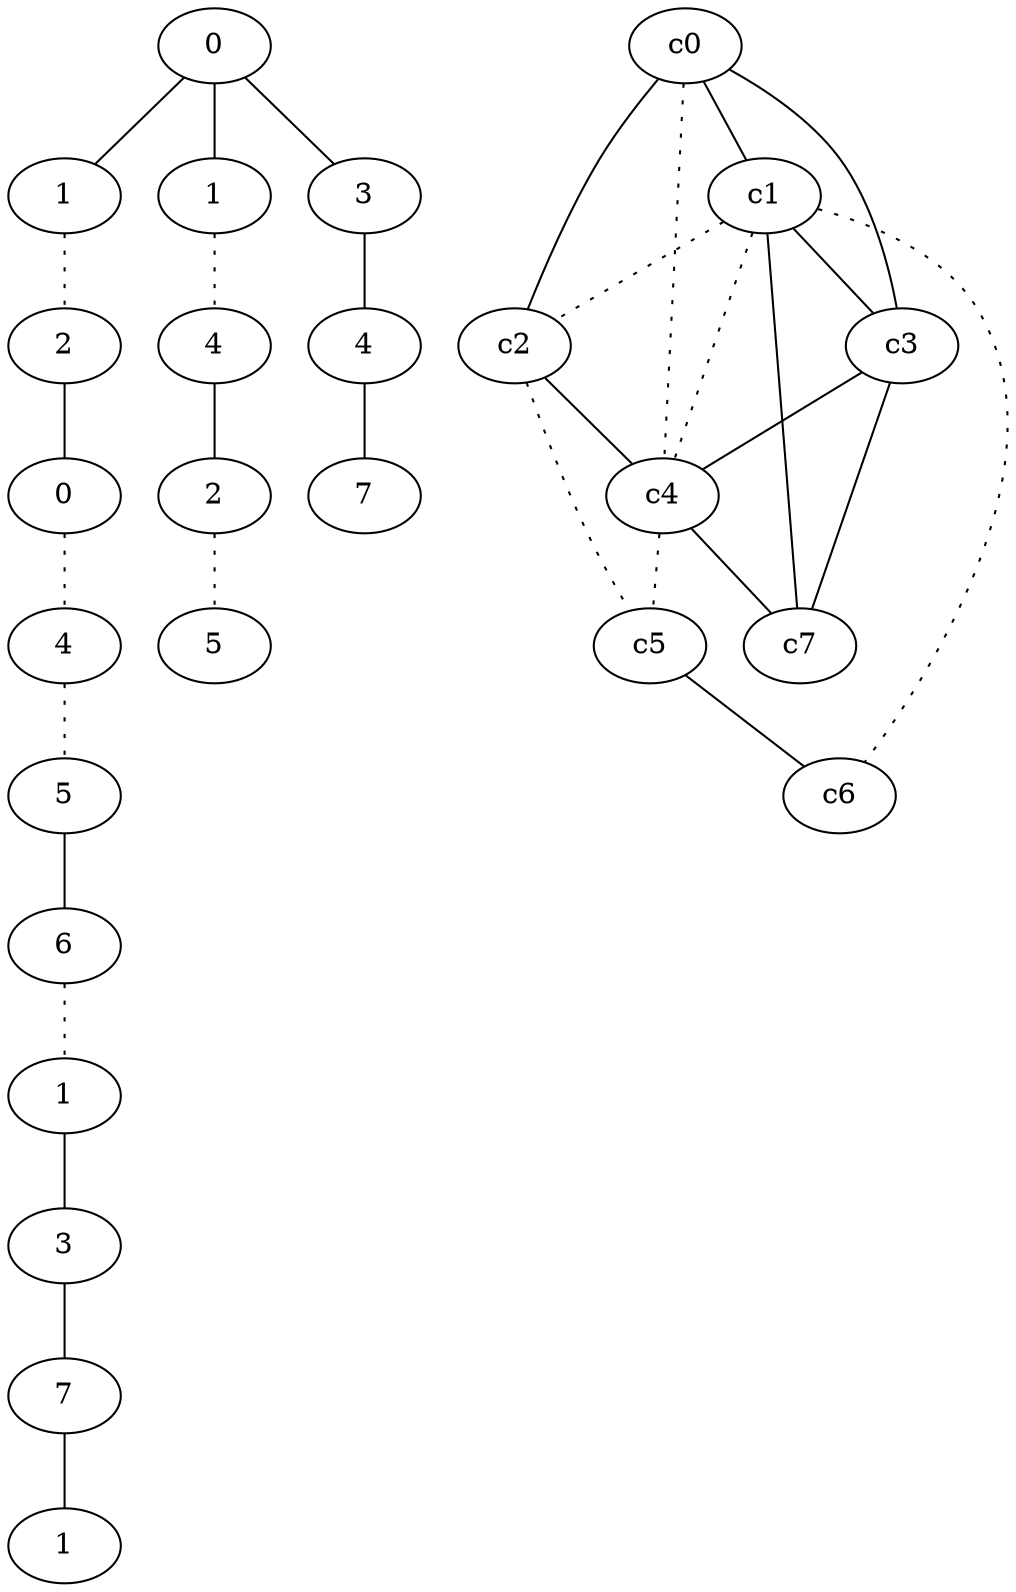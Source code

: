 graph {
a0[label=0];
a1[label=1];
a2[label=2];
a3[label=0];
a4[label=4];
a5[label=5];
a6[label=6];
a7[label=1];
a8[label=3];
a9[label=7];
a10[label=1];
a11[label=1];
a12[label=4];
a13[label=2];
a14[label=5];
a15[label=3];
a16[label=4];
a17[label=7];
a0 -- a1;
a0 -- a11;
a0 -- a15;
a1 -- a2 [style=dotted];
a2 -- a3;
a3 -- a4 [style=dotted];
a4 -- a5 [style=dotted];
a5 -- a6;
a6 -- a7 [style=dotted];
a7 -- a8;
a8 -- a9;
a9 -- a10;
a11 -- a12 [style=dotted];
a12 -- a13;
a13 -- a14 [style=dotted];
a15 -- a16;
a16 -- a17;
c0 -- c1;
c0 -- c2;
c0 -- c3;
c0 -- c4 [style=dotted];
c1 -- c2 [style=dotted];
c1 -- c3;
c1 -- c4 [style=dotted];
c1 -- c6 [style=dotted];
c1 -- c7;
c2 -- c4;
c2 -- c5 [style=dotted];
c3 -- c4;
c3 -- c7;
c4 -- c5 [style=dotted];
c4 -- c7;
c5 -- c6;
}
